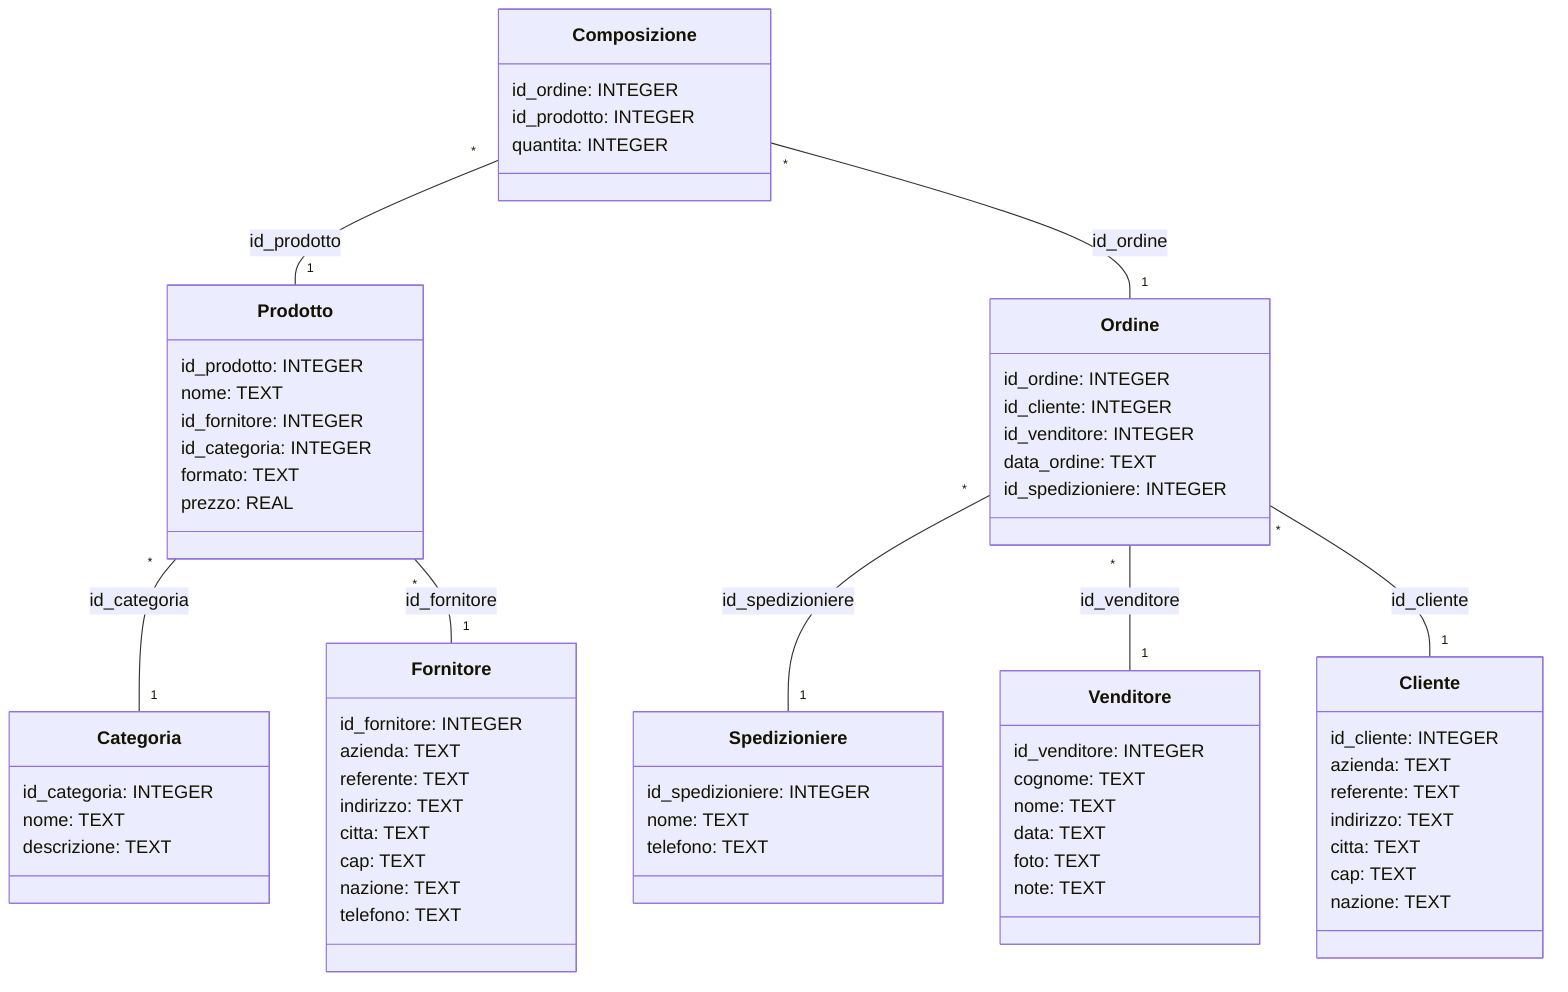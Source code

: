 classDiagram
class Categoria {
	id_categoria: INTEGER
	nome: TEXT
	descrizione: TEXT
}

class Cliente {
	id_cliente: INTEGER
	azienda: TEXT
	referente: TEXT
	indirizzo: TEXT
	citta: TEXT
	cap: TEXT
	nazione: TEXT
}

class Fornitore {
	id_fornitore: INTEGER
	azienda: TEXT
	referente: TEXT
	indirizzo: TEXT
	citta: TEXT
	cap: TEXT
	nazione: TEXT
	telefono: TEXT
}

class Prodotto {
	id_prodotto: INTEGER
	nome: TEXT
	id_fornitore: INTEGER
	id_categoria: INTEGER
	formato: TEXT
	prezzo: REAL
}

class Spedizioniere {
	id_spedizioniere: INTEGER
	nome: TEXT
	telefono: TEXT
}

class Venditore {
	id_venditore: INTEGER
	cognome: TEXT
	nome: TEXT
	data: TEXT
	foto: TEXT
	note: TEXT
}

class Ordine {
	id_ordine: INTEGER
	id_cliente: INTEGER
	id_venditore: INTEGER
	data_ordine: TEXT
	id_spedizioniere: INTEGER
}

class Composizione {
	id_ordine: INTEGER
	id_prodotto: INTEGER
	quantita: INTEGER
}

Prodotto "*" -- "1" Categoria : id_categoria
Prodotto "*" -- "1" Fornitore : id_fornitore
Ordine "*" -- "1" Spedizioniere : id_spedizioniere
Ordine "*" -- "1" Venditore : id_venditore
Ordine "*" -- "1" Cliente : id_cliente
Composizione "*" -- "1" Prodotto : id_prodotto
Composizione "*" -- "1" Ordine : id_ordine